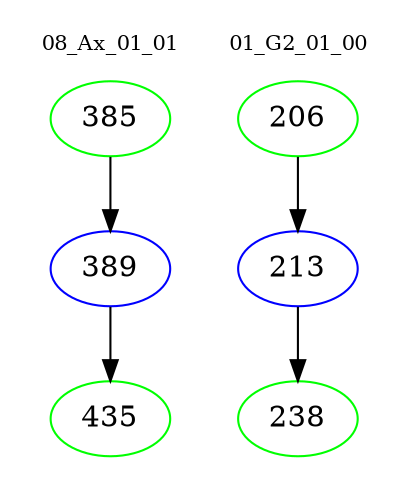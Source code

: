 digraph{
subgraph cluster_0 {
color = white
label = "08_Ax_01_01";
fontsize=10;
T0_385 [label="385", color="green"]
T0_385 -> T0_389 [color="black"]
T0_389 [label="389", color="blue"]
T0_389 -> T0_435 [color="black"]
T0_435 [label="435", color="green"]
}
subgraph cluster_1 {
color = white
label = "01_G2_01_00";
fontsize=10;
T1_206 [label="206", color="green"]
T1_206 -> T1_213 [color="black"]
T1_213 [label="213", color="blue"]
T1_213 -> T1_238 [color="black"]
T1_238 [label="238", color="green"]
}
}
